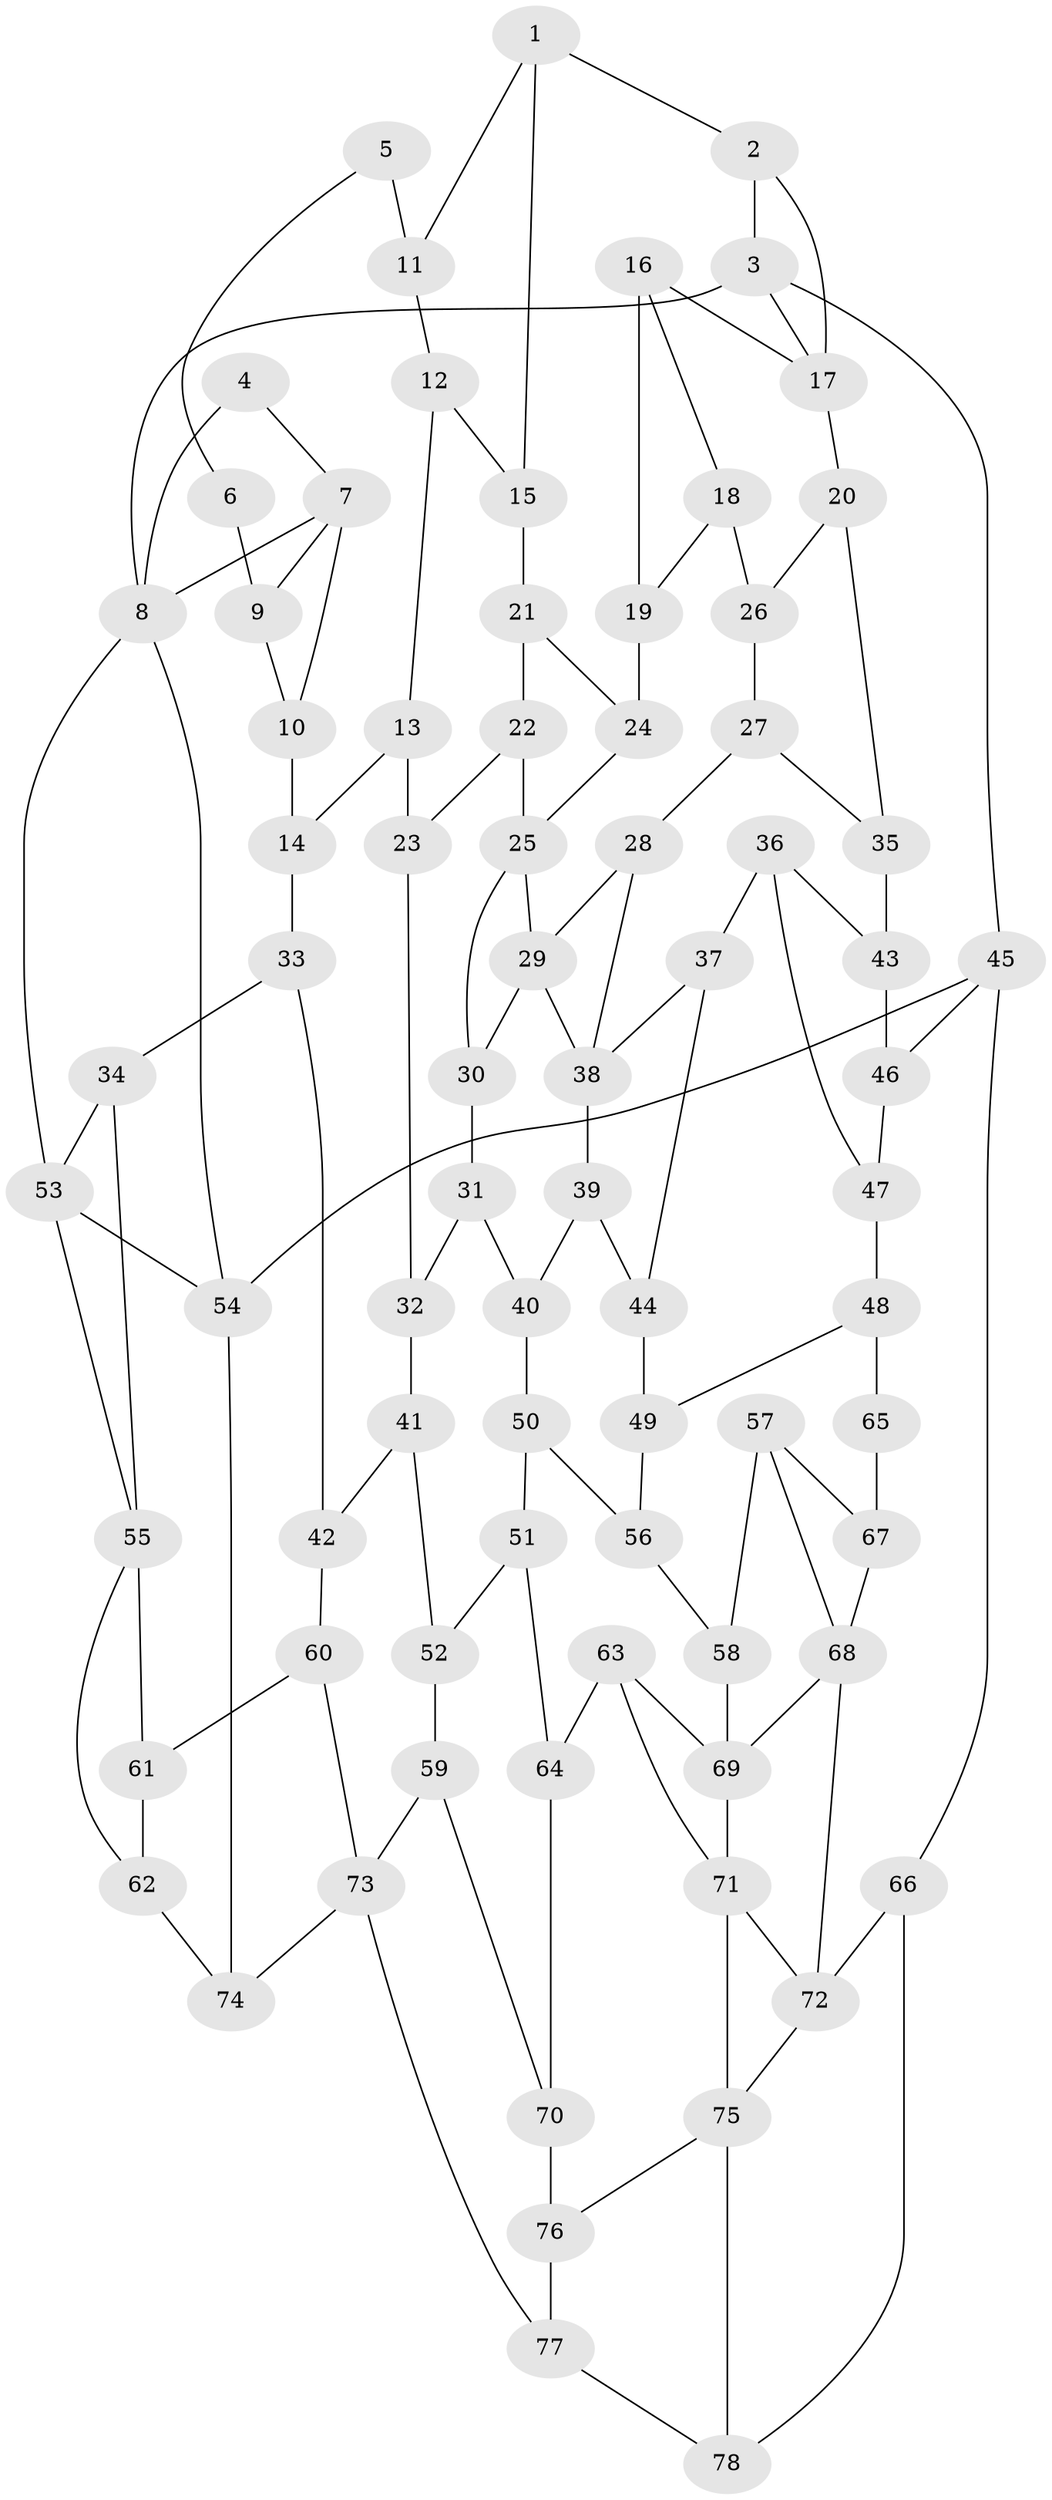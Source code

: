 // original degree distribution, {3: 0.01818181818181818, 5: 0.4727272727272727, 4: 0.2636363636363636, 6: 0.24545454545454545}
// Generated by graph-tools (version 1.1) at 2025/38/03/04/25 23:38:36]
// undirected, 78 vertices, 124 edges
graph export_dot {
  node [color=gray90,style=filled];
  1;
  2;
  3;
  4;
  5;
  6;
  7;
  8;
  9;
  10;
  11;
  12;
  13;
  14;
  15;
  16;
  17;
  18;
  19;
  20;
  21;
  22;
  23;
  24;
  25;
  26;
  27;
  28;
  29;
  30;
  31;
  32;
  33;
  34;
  35;
  36;
  37;
  38;
  39;
  40;
  41;
  42;
  43;
  44;
  45;
  46;
  47;
  48;
  49;
  50;
  51;
  52;
  53;
  54;
  55;
  56;
  57;
  58;
  59;
  60;
  61;
  62;
  63;
  64;
  65;
  66;
  67;
  68;
  69;
  70;
  71;
  72;
  73;
  74;
  75;
  76;
  77;
  78;
  1 -- 2 [weight=1.0];
  1 -- 11 [weight=1.0];
  1 -- 15 [weight=1.0];
  2 -- 3 [weight=1.0];
  2 -- 17 [weight=1.0];
  3 -- 8 [weight=1.0];
  3 -- 17 [weight=1.0];
  3 -- 45 [weight=1.0];
  4 -- 7 [weight=1.0];
  4 -- 8 [weight=1.0];
  5 -- 6 [weight=1.0];
  5 -- 11 [weight=2.0];
  6 -- 9 [weight=2.0];
  7 -- 8 [weight=1.0];
  7 -- 9 [weight=1.0];
  7 -- 10 [weight=1.0];
  8 -- 53 [weight=1.0];
  8 -- 54 [weight=1.0];
  9 -- 10 [weight=1.0];
  10 -- 14 [weight=1.0];
  11 -- 12 [weight=1.0];
  12 -- 13 [weight=1.0];
  12 -- 15 [weight=1.0];
  13 -- 14 [weight=1.0];
  13 -- 23 [weight=1.0];
  14 -- 33 [weight=1.0];
  15 -- 21 [weight=2.0];
  16 -- 17 [weight=1.0];
  16 -- 18 [weight=1.0];
  16 -- 19 [weight=1.0];
  17 -- 20 [weight=1.0];
  18 -- 19 [weight=1.0];
  18 -- 26 [weight=2.0];
  19 -- 24 [weight=2.0];
  20 -- 26 [weight=1.0];
  20 -- 35 [weight=1.0];
  21 -- 22 [weight=1.0];
  21 -- 24 [weight=1.0];
  22 -- 23 [weight=1.0];
  22 -- 25 [weight=1.0];
  23 -- 32 [weight=1.0];
  24 -- 25 [weight=1.0];
  25 -- 29 [weight=1.0];
  25 -- 30 [weight=1.0];
  26 -- 27 [weight=1.0];
  27 -- 28 [weight=1.0];
  27 -- 35 [weight=1.0];
  28 -- 29 [weight=1.0];
  28 -- 38 [weight=1.0];
  29 -- 30 [weight=1.0];
  29 -- 38 [weight=1.0];
  30 -- 31 [weight=1.0];
  31 -- 32 [weight=1.0];
  31 -- 40 [weight=1.0];
  32 -- 41 [weight=1.0];
  33 -- 34 [weight=1.0];
  33 -- 42 [weight=1.0];
  34 -- 53 [weight=1.0];
  34 -- 55 [weight=1.0];
  35 -- 43 [weight=2.0];
  36 -- 37 [weight=1.0];
  36 -- 43 [weight=1.0];
  36 -- 47 [weight=1.0];
  37 -- 38 [weight=1.0];
  37 -- 44 [weight=1.0];
  38 -- 39 [weight=1.0];
  39 -- 40 [weight=1.0];
  39 -- 44 [weight=1.0];
  40 -- 50 [weight=1.0];
  41 -- 42 [weight=1.0];
  41 -- 52 [weight=1.0];
  42 -- 60 [weight=1.0];
  43 -- 46 [weight=1.0];
  44 -- 49 [weight=1.0];
  45 -- 46 [weight=1.0];
  45 -- 54 [weight=1.0];
  45 -- 66 [weight=1.0];
  46 -- 47 [weight=1.0];
  47 -- 48 [weight=1.0];
  48 -- 49 [weight=1.0];
  48 -- 65 [weight=2.0];
  49 -- 56 [weight=1.0];
  50 -- 51 [weight=1.0];
  50 -- 56 [weight=1.0];
  51 -- 52 [weight=1.0];
  51 -- 64 [weight=1.0];
  52 -- 59 [weight=1.0];
  53 -- 54 [weight=1.0];
  53 -- 55 [weight=1.0];
  54 -- 74 [weight=1.0];
  55 -- 61 [weight=1.0];
  55 -- 62 [weight=1.0];
  56 -- 58 [weight=1.0];
  57 -- 58 [weight=1.0];
  57 -- 67 [weight=1.0];
  57 -- 68 [weight=1.0];
  58 -- 69 [weight=1.0];
  59 -- 70 [weight=1.0];
  59 -- 73 [weight=1.0];
  60 -- 61 [weight=2.0];
  60 -- 73 [weight=1.0];
  61 -- 62 [weight=1.0];
  62 -- 74 [weight=1.0];
  63 -- 64 [weight=1.0];
  63 -- 69 [weight=1.0];
  63 -- 71 [weight=1.0];
  64 -- 70 [weight=1.0];
  65 -- 67 [weight=2.0];
  66 -- 72 [weight=1.0];
  66 -- 78 [weight=1.0];
  67 -- 68 [weight=1.0];
  68 -- 69 [weight=1.0];
  68 -- 72 [weight=1.0];
  69 -- 71 [weight=1.0];
  70 -- 76 [weight=2.0];
  71 -- 72 [weight=1.0];
  71 -- 75 [weight=1.0];
  72 -- 75 [weight=1.0];
  73 -- 74 [weight=1.0];
  73 -- 77 [weight=1.0];
  75 -- 76 [weight=1.0];
  75 -- 78 [weight=1.0];
  76 -- 77 [weight=1.0];
  77 -- 78 [weight=1.0];
}
